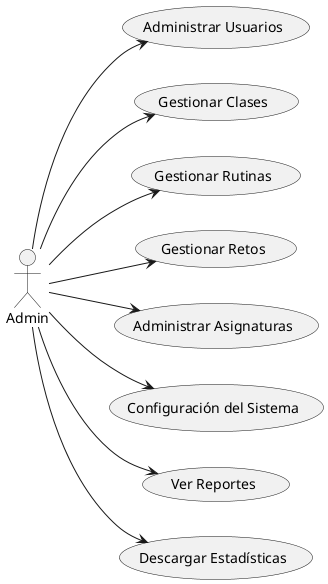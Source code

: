 @startuml
left to right direction

actor Admin

usecase "Administrar Usuarios" as AdministrarUsuarios
usecase "Gestionar Clases" as GestionarClases
usecase "Gestionar Rutinas" as GestionarRutinas
usecase "Gestionar Retos" as GestionarRetos
usecase "Administrar Asignaturas" as AdministrarAsignaturas
usecase "Configuración del Sistema" as ConfigurarSistema
usecase "Ver Reportes" as VerReportes
usecase "Descargar Estadísticas" as DescargarEstadisticas
Admin --> AdministrarUsuarios
Admin --> GestionarClases
Admin --> GestionarRutinas
Admin --> GestionarRetos
Admin --> AdministrarAsignaturas
Admin --> ConfigurarSistema
Admin --> VerReportes
Admin --> DescargarEstadisticas

@enduml
